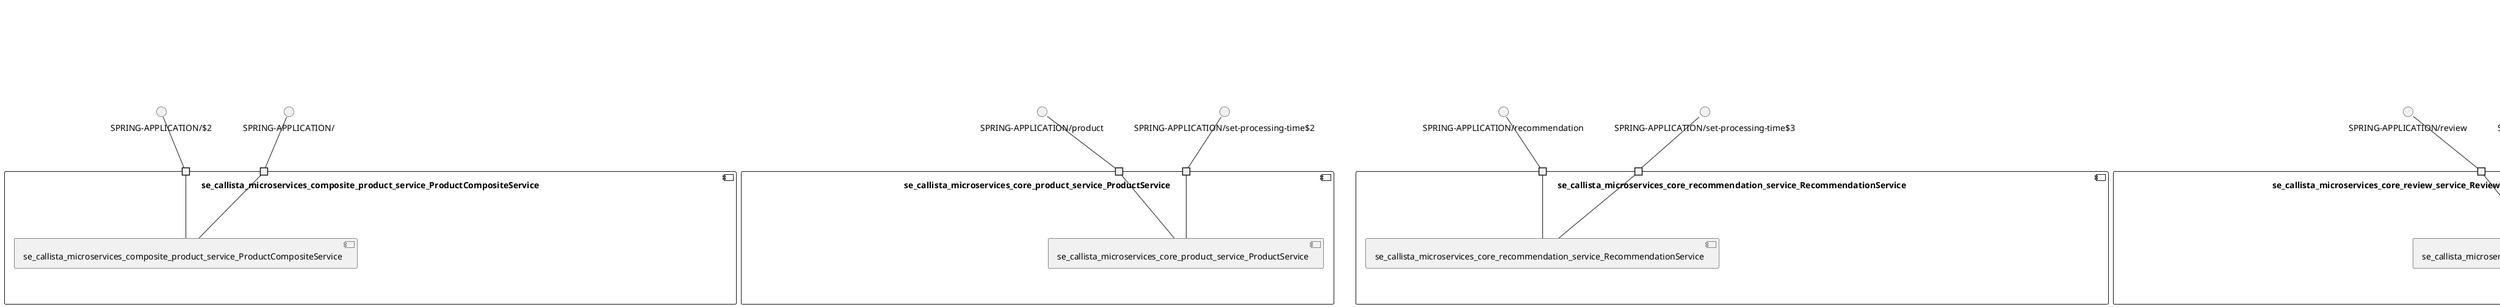 @startuml
skinparam fixCircleLabelOverlapping true
skinparam componentStyle uml2
component "se_callista_microservices_composite_product_service_ProductCompositeService\n\n\n\n\n\n" {
[se_callista_microservices_composite_product_service_ProductCompositeService]
portin " " as se_callista_microservices_composite_product_service_ProductCompositeService_requires_SPRING_APPLICATION_2
portin " " as se_callista_microservices_composite_product_service_ProductCompositeService_requires_SPRING_APPLICATION_
"se_callista_microservices_composite_product_service_ProductCompositeService_requires_SPRING_APPLICATION_2"--[se_callista_microservices_composite_product_service_ProductCompositeService]
"se_callista_microservices_composite_product_service_ProductCompositeService_requires_SPRING_APPLICATION_"--[se_callista_microservices_composite_product_service_ProductCompositeService]
}
interface "SPRING-APPLICATION/$2" as interface.SPRING_APPLICATION_2
interface.SPRING_APPLICATION_2--"se_callista_microservices_composite_product_service_ProductCompositeService_requires_SPRING_APPLICATION_2"
interface "SPRING-APPLICATION/" as interface.SPRING_APPLICATION_
interface.SPRING_APPLICATION_--"se_callista_microservices_composite_product_service_ProductCompositeService_requires_SPRING_APPLICATION_"
component "se_callista_microservices_core_product_service_ProductService\n\n\n\n\n\n" {
[se_callista_microservices_core_product_service_ProductService]
portin " " as se_callista_microservices_core_product_service_ProductService_requires_SPRING_APPLICATION_set_processing_time_2
portin " " as se_callista_microservices_core_product_service_ProductService_requires_SPRING_APPLICATION_product
"se_callista_microservices_core_product_service_ProductService_requires_SPRING_APPLICATION_product"--[se_callista_microservices_core_product_service_ProductService]
"se_callista_microservices_core_product_service_ProductService_requires_SPRING_APPLICATION_set_processing_time_2"--[se_callista_microservices_core_product_service_ProductService]
}
interface "SPRING-APPLICATION/product" as interface.SPRING_APPLICATION_product
interface.SPRING_APPLICATION_product--"se_callista_microservices_core_product_service_ProductService_requires_SPRING_APPLICATION_product"
interface "SPRING-APPLICATION/set-processing-time$2" as interface.SPRING_APPLICATION_set_processing_time_2
interface.SPRING_APPLICATION_set_processing_time_2--"se_callista_microservices_core_product_service_ProductService_requires_SPRING_APPLICATION_set_processing_time_2"
component "se_callista_microservices_core_recommendation_service_RecommendationService\n\n\n\n\n\n" {
[se_callista_microservices_core_recommendation_service_RecommendationService]
portin " " as se_callista_microservices_core_recommendation_service_RecommendationService_requires_SPRING_APPLICATION_recommendation
portin " " as se_callista_microservices_core_recommendation_service_RecommendationService_requires_SPRING_APPLICATION_set_processing_time_3
"se_callista_microservices_core_recommendation_service_RecommendationService_requires_SPRING_APPLICATION_recommendation"--[se_callista_microservices_core_recommendation_service_RecommendationService]
"se_callista_microservices_core_recommendation_service_RecommendationService_requires_SPRING_APPLICATION_set_processing_time_3"--[se_callista_microservices_core_recommendation_service_RecommendationService]
}
interface "SPRING-APPLICATION/recommendation" as interface.SPRING_APPLICATION_recommendation
interface.SPRING_APPLICATION_recommendation--"se_callista_microservices_core_recommendation_service_RecommendationService_requires_SPRING_APPLICATION_recommendation"
interface "SPRING-APPLICATION/set-processing-time$3" as interface.SPRING_APPLICATION_set_processing_time_3
interface.SPRING_APPLICATION_set_processing_time_3--"se_callista_microservices_core_recommendation_service_RecommendationService_requires_SPRING_APPLICATION_set_processing_time_3"
component "se_callista_microservices_core_review_service_ReviewService\n\n\n\n\n\n" {
[se_callista_microservices_core_review_service_ReviewService]
portin " " as se_callista_microservices_core_review_service_ReviewService_requires_SPRING_APPLICATION_set_processing_time
portin " " as se_callista_microservices_core_review_service_ReviewService_requires_SPRING_APPLICATION_review
"se_callista_microservices_core_review_service_ReviewService_requires_SPRING_APPLICATION_review"--[se_callista_microservices_core_review_service_ReviewService]
"se_callista_microservices_core_review_service_ReviewService_requires_SPRING_APPLICATION_set_processing_time"--[se_callista_microservices_core_review_service_ReviewService]
}
interface "SPRING-APPLICATION/review" as interface.SPRING_APPLICATION_review
interface.SPRING_APPLICATION_review--"se_callista_microservices_core_review_service_ReviewService_requires_SPRING_APPLICATION_review"
interface "SPRING-APPLICATION/set-processing-time" as interface.SPRING_APPLICATION_set_processing_time
interface.SPRING_APPLICATION_set_processing_time--"se_callista_microservices_core_review_service_ReviewService_requires_SPRING_APPLICATION_set_processing_time"
component "se_callista_microservises_support_edge_ZuulApplication\n\n\n\n\n\n" {
[se_callista_microservises_support_edge_ZuulApplication]
}
component "se_callista_microservises_support_monitordashboard_HystrixDashboardApplication\n\n\n\n\n\n" {
[se_callista_microservises_support_monitordashboard_HystrixDashboardApplication]
portin " " as se_callista_microservises_support_monitordashboard_HystrixDashboardApplication_requires_SPRING_APPLICATION_3
"se_callista_microservises_support_monitordashboard_HystrixDashboardApplication_requires_SPRING_APPLICATION_3"--[se_callista_microservises_support_monitordashboard_HystrixDashboardApplication]
}
interface "SPRING-APPLICATION/$3" as interface.SPRING_APPLICATION_3
interface.SPRING_APPLICATION_3--"se_callista_microservises_support_monitordashboard_HystrixDashboardApplication_requires_SPRING_APPLICATION_3"
component "se_callista_microservises_support_oauth_AuthserverApplication\n\n\n\n\n\n" {
[se_callista_microservises_support_oauth_AuthserverApplication]
portin " " as se_callista_microservises_support_oauth_AuthserverApplication_requires_SPRING_APPLICATION_user
"se_callista_microservises_support_oauth_AuthserverApplication_requires_SPRING_APPLICATION_user"--[se_callista_microservises_support_oauth_AuthserverApplication]
}
interface "SPRING-APPLICATION/user" as interface.SPRING_APPLICATION_user
interface.SPRING_APPLICATION_user--"se_callista_microservises_support_oauth_AuthserverApplication_requires_SPRING_APPLICATION_user"

@enduml
